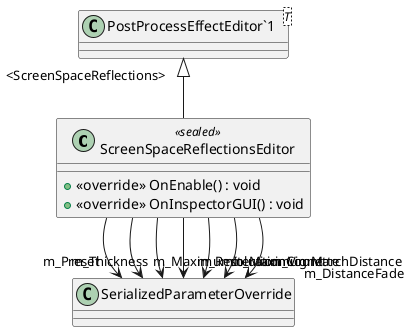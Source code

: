 @startuml
class ScreenSpaceReflectionsEditor <<sealed>> {
    + <<override>> OnEnable() : void
    + <<override>> OnInspectorGUI() : void
}
class "PostProcessEffectEditor`1"<T> {
}
"PostProcessEffectEditor`1" "<ScreenSpaceReflections>" <|-- ScreenSpaceReflectionsEditor
ScreenSpaceReflectionsEditor --> "m_Preset" SerializedParameterOverride
ScreenSpaceReflectionsEditor --> "m_MaximumIterationCount" SerializedParameterOverride
ScreenSpaceReflectionsEditor --> "m_Thickness" SerializedParameterOverride
ScreenSpaceReflectionsEditor --> "m_Resolution" SerializedParameterOverride
ScreenSpaceReflectionsEditor --> "m_MaximumMarchDistance" SerializedParameterOverride
ScreenSpaceReflectionsEditor --> "m_DistanceFade" SerializedParameterOverride
ScreenSpaceReflectionsEditor --> "m_Vignette" SerializedParameterOverride
@enduml
